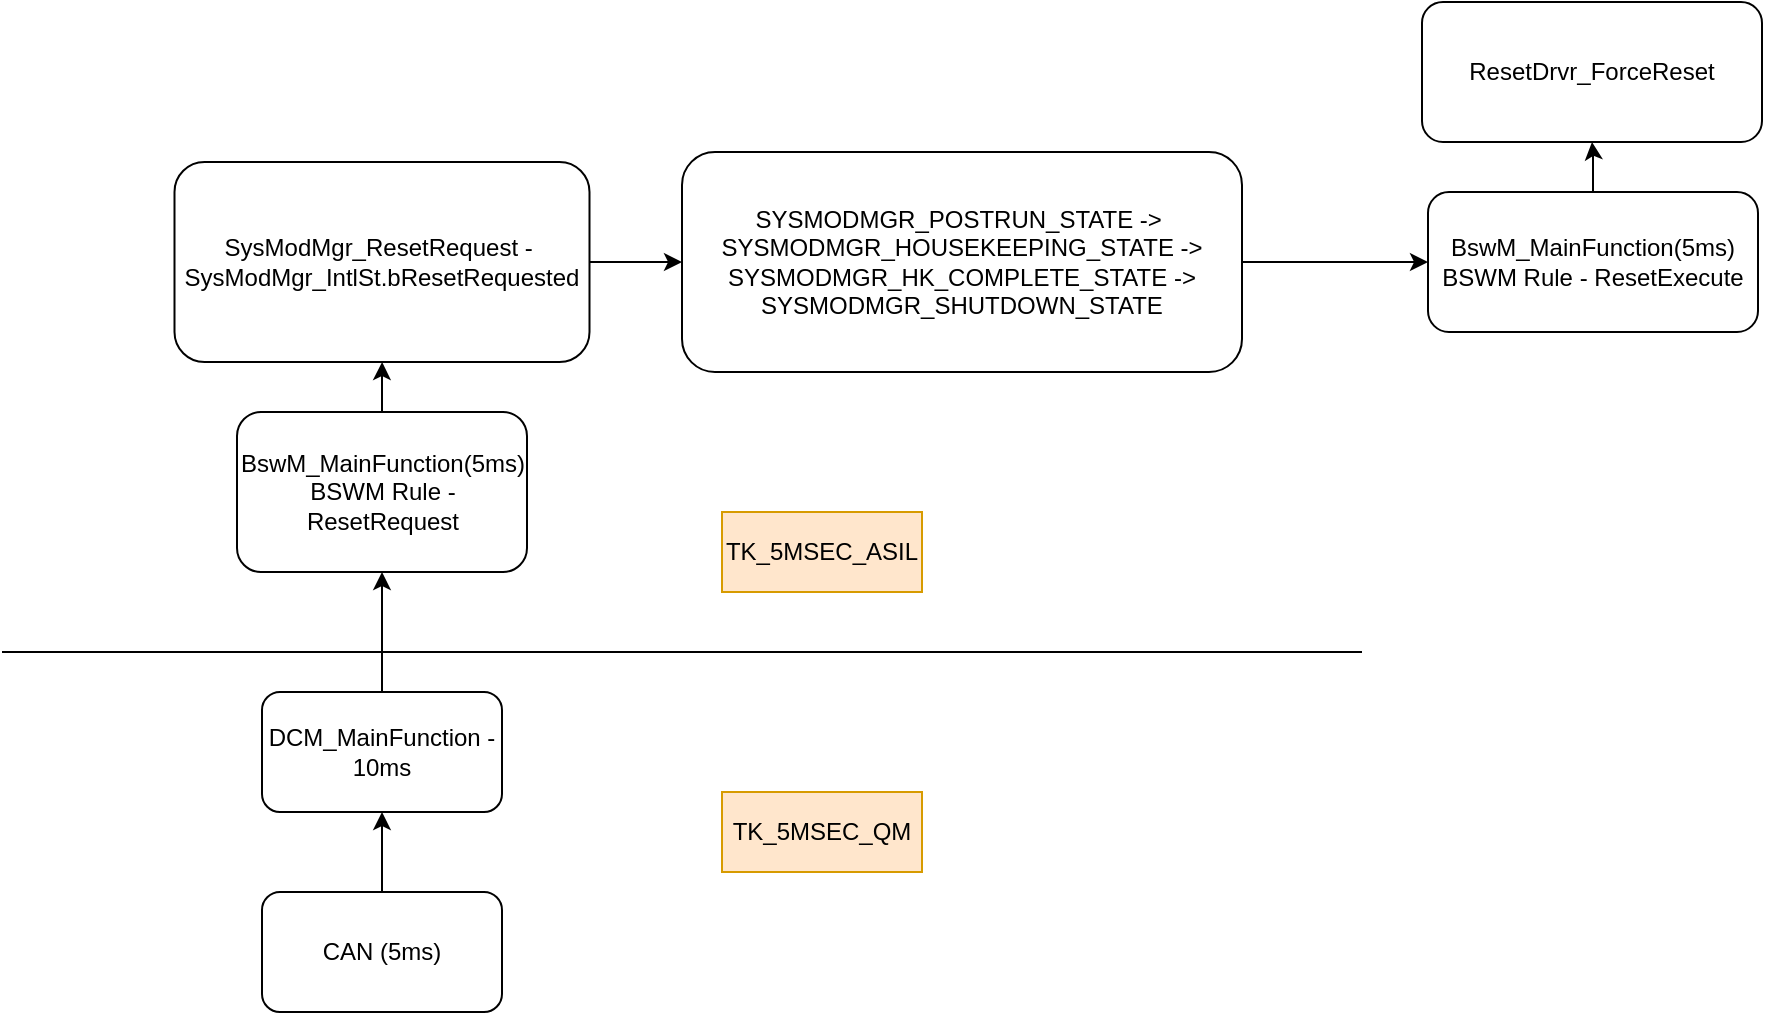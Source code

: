 <mxfile version="20.4.1" type="github">
  <diagram id="q7R7ZpNG9PPQRxhQZXBu" name="第 1 页">
    <mxGraphModel dx="818" dy="456" grid="1" gridSize="10" guides="1" tooltips="1" connect="1" arrows="1" fold="1" page="1" pageScale="1" pageWidth="850" pageHeight="1100" math="0" shadow="0">
      <root>
        <mxCell id="0" />
        <mxCell id="1" parent="0" />
        <mxCell id="eVWi-_8oN8htNleErUdb-2" value="" style="edgeStyle=orthogonalEdgeStyle;rounded=0;orthogonalLoop=1;jettySize=auto;html=1;" edge="1" parent="1" source="ki6q88_51caTdd5Ug6VP-1" target="ki6q88_51caTdd5Ug6VP-2">
          <mxGeometry relative="1" as="geometry" />
        </mxCell>
        <mxCell id="ki6q88_51caTdd5Ug6VP-1" value="DCM_MainFunction - 10ms" style="rounded=1;whiteSpace=wrap;html=1;" parent="1" vertex="1">
          <mxGeometry x="170" y="640" width="120" height="60" as="geometry" />
        </mxCell>
        <mxCell id="eVWi-_8oN8htNleErUdb-6" value="" style="edgeStyle=orthogonalEdgeStyle;rounded=0;orthogonalLoop=1;jettySize=auto;html=1;" edge="1" parent="1" source="ki6q88_51caTdd5Ug6VP-2" target="eVWi-_8oN8htNleErUdb-4">
          <mxGeometry relative="1" as="geometry" />
        </mxCell>
        <mxCell id="ki6q88_51caTdd5Ug6VP-2" value="BswM_MainFunction(5ms)&lt;br&gt;BSWM Rule - ResetRequest&lt;br&gt;" style="rounded=1;whiteSpace=wrap;html=1;" parent="1" vertex="1">
          <mxGeometry x="157.5" y="500" width="145" height="80" as="geometry" />
        </mxCell>
        <mxCell id="eVWi-_8oN8htNleErUdb-7" value="" style="edgeStyle=orthogonalEdgeStyle;rounded=0;orthogonalLoop=1;jettySize=auto;html=1;" edge="1" parent="1" source="ki6q88_51caTdd5Ug6VP-3" target="eVWi-_8oN8htNleErUdb-5">
          <mxGeometry relative="1" as="geometry" />
        </mxCell>
        <mxCell id="ki6q88_51caTdd5Ug6VP-3" value="BswM_MainFunction(5ms)&lt;br&gt;BSWM Rule - ResetExecute" style="rounded=1;whiteSpace=wrap;html=1;" parent="1" vertex="1">
          <mxGeometry x="753" y="390" width="165" height="70" as="geometry" />
        </mxCell>
        <mxCell id="eVWi-_8oN8htNleErUdb-1" value="" style="edgeStyle=orthogonalEdgeStyle;rounded=0;orthogonalLoop=1;jettySize=auto;html=1;" edge="1" parent="1" source="ki6q88_51caTdd5Ug6VP-4" target="ki6q88_51caTdd5Ug6VP-1">
          <mxGeometry relative="1" as="geometry" />
        </mxCell>
        <mxCell id="ki6q88_51caTdd5Ug6VP-4" value="CAN (5ms)" style="rounded=1;whiteSpace=wrap;html=1;" parent="1" vertex="1">
          <mxGeometry x="170" y="740" width="120" height="60" as="geometry" />
        </mxCell>
        <mxCell id="eVWi-_8oN8htNleErUdb-14" value="" style="edgeStyle=orthogonalEdgeStyle;rounded=0;orthogonalLoop=1;jettySize=auto;html=1;" edge="1" parent="1" source="eVWi-_8oN8htNleErUdb-4" target="eVWi-_8oN8htNleErUdb-8">
          <mxGeometry relative="1" as="geometry" />
        </mxCell>
        <mxCell id="eVWi-_8oN8htNleErUdb-4" value="SysModMgr_ResetRequest -&amp;nbsp;&lt;br&gt;SysModMgr_IntlSt.bResetRequested" style="rounded=1;whiteSpace=wrap;html=1;" vertex="1" parent="1">
          <mxGeometry x="126.25" y="375" width="207.5" height="100" as="geometry" />
        </mxCell>
        <mxCell id="eVWi-_8oN8htNleErUdb-5" value="ResetDrvr_ForceReset" style="rounded=1;whiteSpace=wrap;html=1;" vertex="1" parent="1">
          <mxGeometry x="750" y="295" width="170" height="70" as="geometry" />
        </mxCell>
        <mxCell id="eVWi-_8oN8htNleErUdb-18" value="" style="edgeStyle=orthogonalEdgeStyle;rounded=0;orthogonalLoop=1;jettySize=auto;html=1;" edge="1" parent="1" source="eVWi-_8oN8htNleErUdb-8" target="ki6q88_51caTdd5Ug6VP-3">
          <mxGeometry relative="1" as="geometry" />
        </mxCell>
        <mxCell id="eVWi-_8oN8htNleErUdb-8" value="&lt;div&gt;SYSMODMGR_POSTRUN_STATE -&amp;gt;&amp;nbsp;&lt;/div&gt;&lt;div&gt;SYSMODMGR_HOUSEKEEPING_STATE -&amp;gt;&lt;/div&gt;&lt;div&gt;SYSMODMGR_HK_COMPLETE_STATE -&amp;gt;&lt;/div&gt;&lt;div&gt;SYSMODMGR_SHUTDOWN_STATE&lt;/div&gt;" style="rounded=1;whiteSpace=wrap;html=1;" vertex="1" parent="1">
          <mxGeometry x="380" y="370" width="280" height="110" as="geometry" />
        </mxCell>
        <mxCell id="eVWi-_8oN8htNleErUdb-10" value="" style="endArrow=none;html=1;rounded=0;" edge="1" parent="1">
          <mxGeometry width="50" height="50" relative="1" as="geometry">
            <mxPoint x="40" y="620" as="sourcePoint" />
            <mxPoint x="720" y="620" as="targetPoint" />
          </mxGeometry>
        </mxCell>
        <mxCell id="eVWi-_8oN8htNleErUdb-11" value="TK_5MSEC_QM" style="text;html=1;strokeColor=#d79b00;fillColor=#ffe6cc;align=center;verticalAlign=middle;whiteSpace=wrap;rounded=0;" vertex="1" parent="1">
          <mxGeometry x="400" y="690" width="100" height="40" as="geometry" />
        </mxCell>
        <mxCell id="eVWi-_8oN8htNleErUdb-13" value="TK_5MSEC_ASIL" style="text;html=1;strokeColor=#d79b00;fillColor=#ffe6cc;align=center;verticalAlign=middle;whiteSpace=wrap;rounded=0;" vertex="1" parent="1">
          <mxGeometry x="400" y="550" width="100" height="40" as="geometry" />
        </mxCell>
      </root>
    </mxGraphModel>
  </diagram>
</mxfile>
